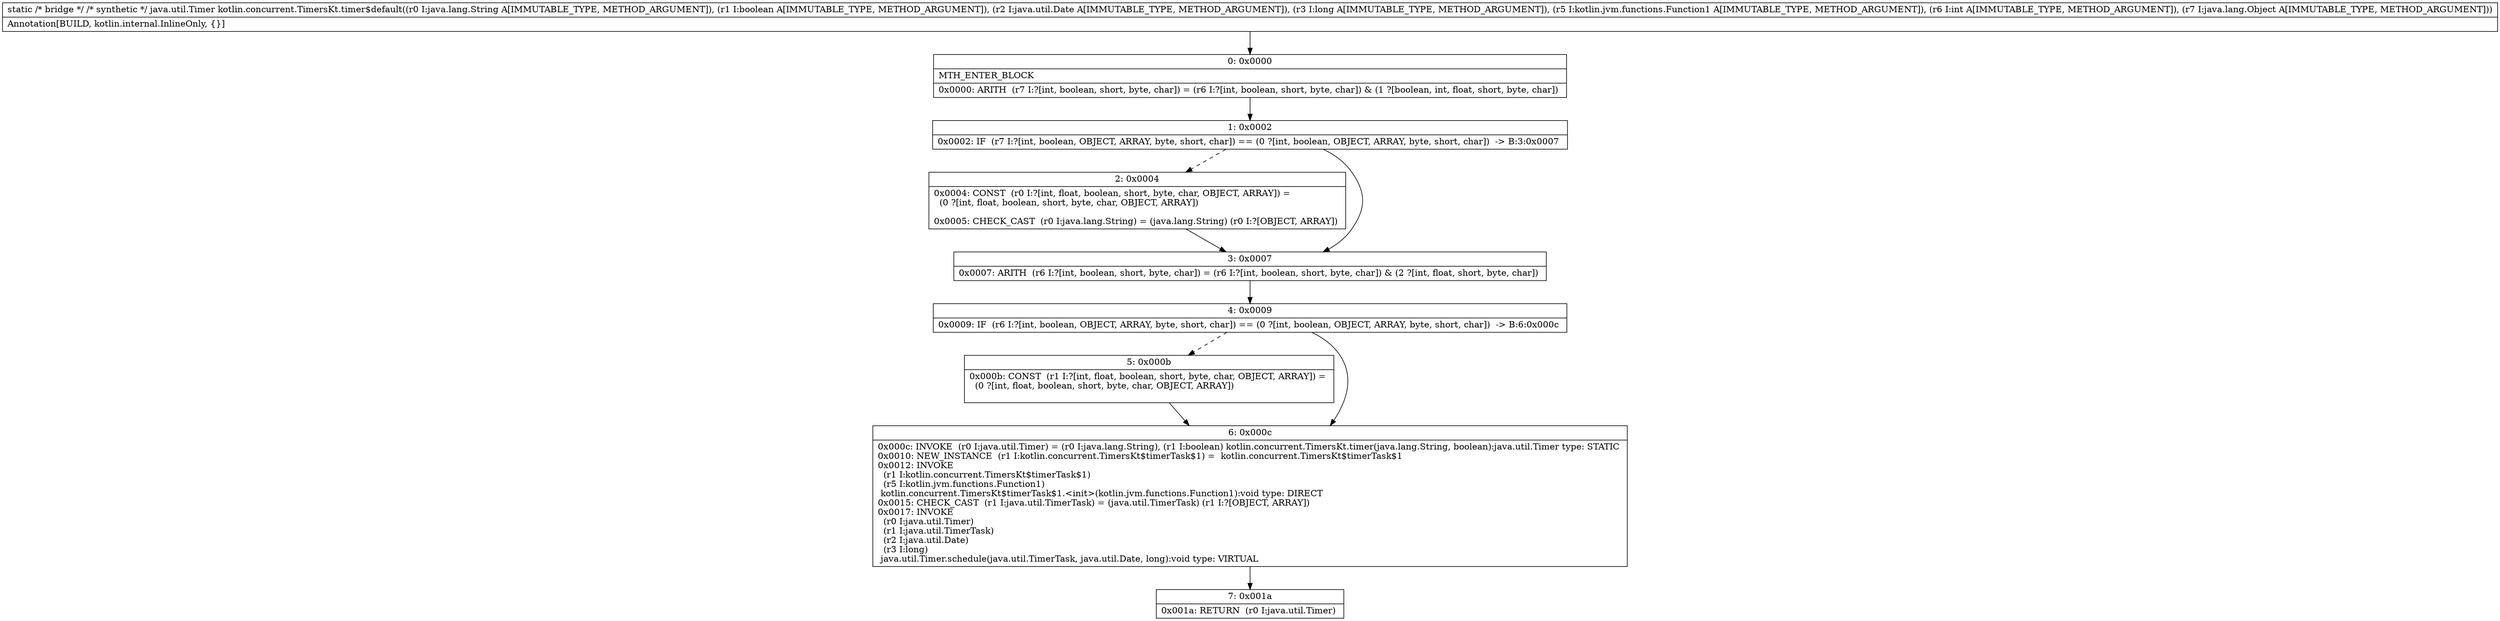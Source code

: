 digraph "CFG forkotlin.concurrent.TimersKt.timer$default(Ljava\/lang\/String;ZLjava\/util\/Date;JLkotlin\/jvm\/functions\/Function1;ILjava\/lang\/Object;)Ljava\/util\/Timer;" {
Node_0 [shape=record,label="{0\:\ 0x0000|MTH_ENTER_BLOCK\l|0x0000: ARITH  (r7 I:?[int, boolean, short, byte, char]) = (r6 I:?[int, boolean, short, byte, char]) & (1 ?[boolean, int, float, short, byte, char]) \l}"];
Node_1 [shape=record,label="{1\:\ 0x0002|0x0002: IF  (r7 I:?[int, boolean, OBJECT, ARRAY, byte, short, char]) == (0 ?[int, boolean, OBJECT, ARRAY, byte, short, char])  \-\> B:3:0x0007 \l}"];
Node_2 [shape=record,label="{2\:\ 0x0004|0x0004: CONST  (r0 I:?[int, float, boolean, short, byte, char, OBJECT, ARRAY]) = \l  (0 ?[int, float, boolean, short, byte, char, OBJECT, ARRAY])\l \l0x0005: CHECK_CAST  (r0 I:java.lang.String) = (java.lang.String) (r0 I:?[OBJECT, ARRAY]) \l}"];
Node_3 [shape=record,label="{3\:\ 0x0007|0x0007: ARITH  (r6 I:?[int, boolean, short, byte, char]) = (r6 I:?[int, boolean, short, byte, char]) & (2 ?[int, float, short, byte, char]) \l}"];
Node_4 [shape=record,label="{4\:\ 0x0009|0x0009: IF  (r6 I:?[int, boolean, OBJECT, ARRAY, byte, short, char]) == (0 ?[int, boolean, OBJECT, ARRAY, byte, short, char])  \-\> B:6:0x000c \l}"];
Node_5 [shape=record,label="{5\:\ 0x000b|0x000b: CONST  (r1 I:?[int, float, boolean, short, byte, char, OBJECT, ARRAY]) = \l  (0 ?[int, float, boolean, short, byte, char, OBJECT, ARRAY])\l \l}"];
Node_6 [shape=record,label="{6\:\ 0x000c|0x000c: INVOKE  (r0 I:java.util.Timer) = (r0 I:java.lang.String), (r1 I:boolean) kotlin.concurrent.TimersKt.timer(java.lang.String, boolean):java.util.Timer type: STATIC \l0x0010: NEW_INSTANCE  (r1 I:kotlin.concurrent.TimersKt$timerTask$1) =  kotlin.concurrent.TimersKt$timerTask$1 \l0x0012: INVOKE  \l  (r1 I:kotlin.concurrent.TimersKt$timerTask$1)\l  (r5 I:kotlin.jvm.functions.Function1)\l kotlin.concurrent.TimersKt$timerTask$1.\<init\>(kotlin.jvm.functions.Function1):void type: DIRECT \l0x0015: CHECK_CAST  (r1 I:java.util.TimerTask) = (java.util.TimerTask) (r1 I:?[OBJECT, ARRAY]) \l0x0017: INVOKE  \l  (r0 I:java.util.Timer)\l  (r1 I:java.util.TimerTask)\l  (r2 I:java.util.Date)\l  (r3 I:long)\l java.util.Timer.schedule(java.util.TimerTask, java.util.Date, long):void type: VIRTUAL \l}"];
Node_7 [shape=record,label="{7\:\ 0x001a|0x001a: RETURN  (r0 I:java.util.Timer) \l}"];
MethodNode[shape=record,label="{static \/* bridge *\/ \/* synthetic *\/ java.util.Timer kotlin.concurrent.TimersKt.timer$default((r0 I:java.lang.String A[IMMUTABLE_TYPE, METHOD_ARGUMENT]), (r1 I:boolean A[IMMUTABLE_TYPE, METHOD_ARGUMENT]), (r2 I:java.util.Date A[IMMUTABLE_TYPE, METHOD_ARGUMENT]), (r3 I:long A[IMMUTABLE_TYPE, METHOD_ARGUMENT]), (r5 I:kotlin.jvm.functions.Function1 A[IMMUTABLE_TYPE, METHOD_ARGUMENT]), (r6 I:int A[IMMUTABLE_TYPE, METHOD_ARGUMENT]), (r7 I:java.lang.Object A[IMMUTABLE_TYPE, METHOD_ARGUMENT]))  | Annotation[BUILD, kotlin.internal.InlineOnly, \{\}]\l}"];
MethodNode -> Node_0;
Node_0 -> Node_1;
Node_1 -> Node_2[style=dashed];
Node_1 -> Node_3;
Node_2 -> Node_3;
Node_3 -> Node_4;
Node_4 -> Node_5[style=dashed];
Node_4 -> Node_6;
Node_5 -> Node_6;
Node_6 -> Node_7;
}

